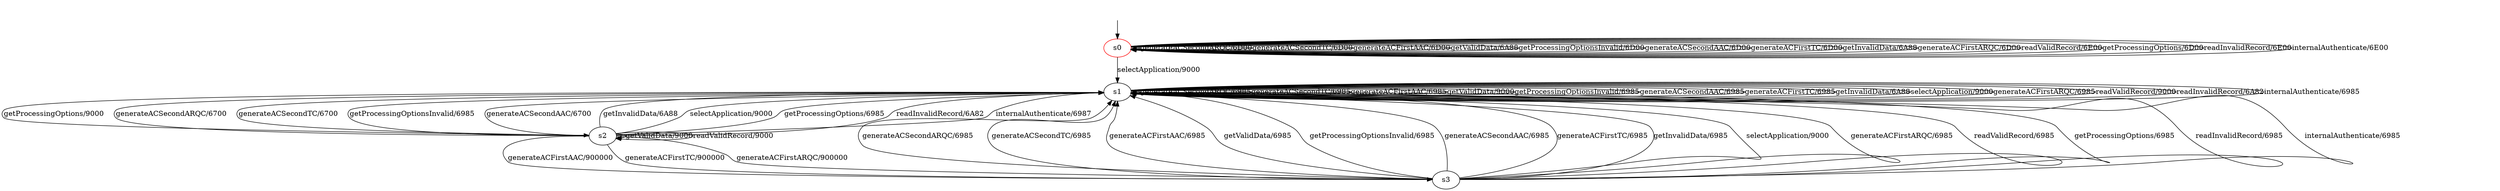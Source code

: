 digraph G {
label=""
s0 [color="red"]
s1
s2
s3
s0 [label="s0"];
s0 -> s0[label="generateACSecondARQC/6D00"]
s0 -> s0[label="generateACSecondTC/6D00"]
s0 -> s0[label="generateACFirstAAC/6D00"]
s0 -> s0[label="getValidData/6A88"]
s0 -> s0[label="getProcessingOptionsInvalid/6D00"]
s0 -> s0[label="generateACSecondAAC/6D00"]
s0 -> s0[label="generateACFirstTC/6D00"]
s0 -> s0[label="getInvalidData/6A88"]
s0 -> s1[label="selectApplication/9000"]
s0 -> s0[label="generateACFirstARQC/6D00"]
s0 -> s0[label="readValidRecord/6E00"]
s0 -> s0[label="getProcessingOptions/6D00"]
s0 -> s0[label="readInvalidRecord/6E00"]
s0 -> s0[label="internalAuthenticate/6E00"]
s1 [label="s1"];
s1 -> s1[label="generateACSecondARQC/6985"]
s1 -> s1[label="generateACSecondTC/6985"]
s1 -> s1[label="generateACFirstAAC/6985"]
s1 -> s1[label="getValidData/9000"]
s1 -> s1[label="getProcessingOptionsInvalid/6985"]
s1 -> s1[label="generateACSecondAAC/6985"]
s1 -> s1[label="generateACFirstTC/6985"]
s1 -> s1[label="getInvalidData/6A88"]
s1 -> s1[label="selectApplication/9000"]
s1 -> s1[label="generateACFirstARQC/6985"]
s1 -> s1[label="readValidRecord/9000"]
s1 -> s2[label="getProcessingOptions/9000"]
s1 -> s1[label="readInvalidRecord/6A82"]
s1 -> s1[label="internalAuthenticate/6985"]
s2 [label="s2"];
s2 -> s1[label="generateACSecondARQC/6700"]
s2 -> s1[label="generateACSecondTC/6700"]
s2 -> s3[label="generateACFirstAAC/900000"]
s2 -> s2[label="getValidData/9000"]
s2 -> s1[label="getProcessingOptionsInvalid/6985"]
s2 -> s1[label="generateACSecondAAC/6700"]
s2 -> s3[label="generateACFirstTC/900000"]
s2 -> s1[label="getInvalidData/6A88"]
s2 -> s1[label="selectApplication/9000"]
s2 -> s3[label="generateACFirstARQC/900000"]
s2 -> s2[label="readValidRecord/9000"]
s2 -> s1[label="getProcessingOptions/6985"]
s2 -> s1[label="readInvalidRecord/6A82"]
s2 -> s1[label="internalAuthenticate/6987"]
s3 [label="s3"];
s3 -> s1[label="generateACSecondARQC/6985"]
s3 -> s1[label="generateACSecondTC/6985"]
s3 -> s1[label="generateACFirstAAC/6985"]
s3 -> s1[label="getValidData/6985"]
s3 -> s1[label="getProcessingOptionsInvalid/6985"]
s3 -> s1[label="generateACSecondAAC/6985"]
s3 -> s1[label="generateACFirstTC/6985"]
s3 -> s1[label="getInvalidData/6985"]
s3 -> s1[label="selectApplication/9000"]
s3 -> s1[label="generateACFirstARQC/6985"]
s3 -> s1[label="readValidRecord/6985"]
s3 -> s1[label="getProcessingOptions/6985"]
s3 -> s1[label="readInvalidRecord/6985"]
s3 -> s1[label="internalAuthenticate/6985"]
__start0 [label="" shape="none"]
__start0 -> s0;
}
